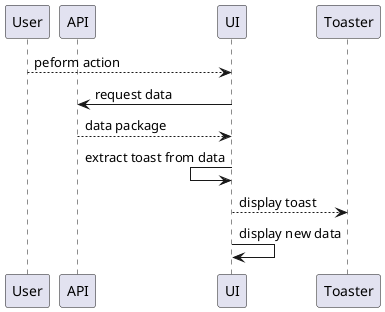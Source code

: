 @startuml notification_pipeline
participant User
participant API
participant UI
participant Toaster

User --> UI: peform action
UI -> API: request data
API --> UI: data package
UI <- UI: extract toast from data
UI --> Toaster: display toast
UI -> UI: display new data
@enduml
